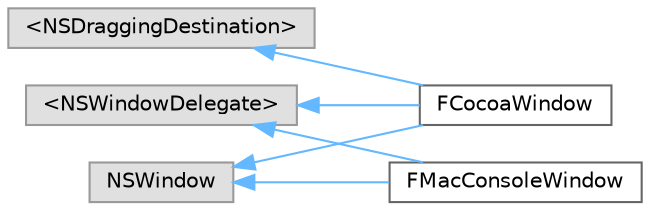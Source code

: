 digraph "Graphical Class Hierarchy"
{
 // INTERACTIVE_SVG=YES
 // LATEX_PDF_SIZE
  bgcolor="transparent";
  edge [fontname=Helvetica,fontsize=10,labelfontname=Helvetica,labelfontsize=10];
  node [fontname=Helvetica,fontsize=10,shape=box,height=0.2,width=0.4];
  rankdir="LR";
  Node0 [id="Node000000",label="\<NSDraggingDestination\>",height=0.2,width=0.4,color="grey60", fillcolor="#E0E0E0", style="filled",tooltip=" "];
  Node0 -> Node1 [id="edge13_Node000000_Node000001",dir="back",color="steelblue1",style="solid",tooltip=" "];
  Node1 [id="Node000001",label="FCocoaWindow",height=0.2,width=0.4,color="grey40", fillcolor="white", style="filled",URL="$d9/d0b/interfaceFCocoaWindow.html",tooltip="Custom window class used for input handling."];
  Node2 [id="Node000002",label="NSWindow",height=0.2,width=0.4,color="grey60", fillcolor="#E0E0E0", style="filled",tooltip=" "];
  Node2 -> Node1 [id="edge14_Node000002_Node000001",dir="back",color="steelblue1",style="solid",tooltip=" "];
  Node2 -> Node3 [id="edge15_Node000002_Node000003",dir="back",color="steelblue1",style="solid",tooltip=" "];
  Node3 [id="Node000003",label="FMacConsoleWindow",height=0.2,width=0.4,color="grey40", fillcolor="white", style="filled",URL="$d5/d90/interfaceFMacConsoleWindow.html",tooltip=" "];
  Node4 [id="Node000004",label="\<NSWindowDelegate\>",height=0.2,width=0.4,color="grey60", fillcolor="#E0E0E0", style="filled",tooltip=" "];
  Node4 -> Node1 [id="edge16_Node000004_Node000001",dir="back",color="steelblue1",style="solid",tooltip=" "];
  Node4 -> Node3 [id="edge17_Node000004_Node000003",dir="back",color="steelblue1",style="solid",tooltip=" "];
}
